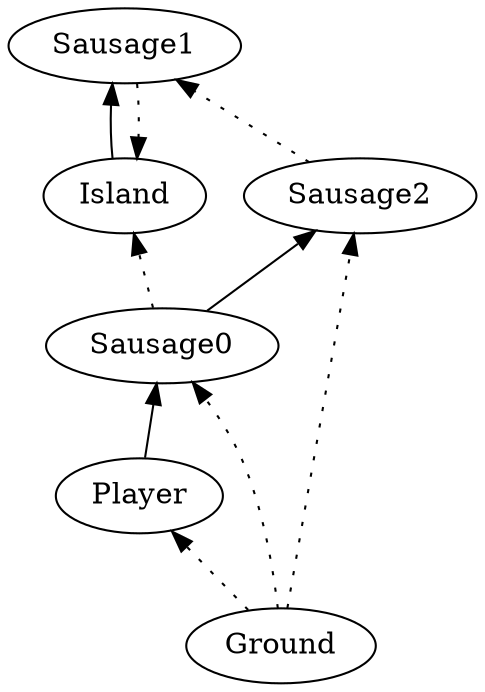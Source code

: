 digraph G {
rankdir = BT;
	"Ground" -> "Player" [style=dotted];
	"Player" -> "Sausage0";
	"Ground" -> "Sausage0" [style=dotted];
	"Sausage0" -> "Island" [style=dotted];
	"Sausage0" -> "Sausage2";
	"Sausage1" -> "Island" [style=dotted];
	"Island" -> "Sausage1";
	"Ground" -> "Sausage2" [style=dotted];
	"Sausage2" -> "Sausage1" [style=dotted];
}